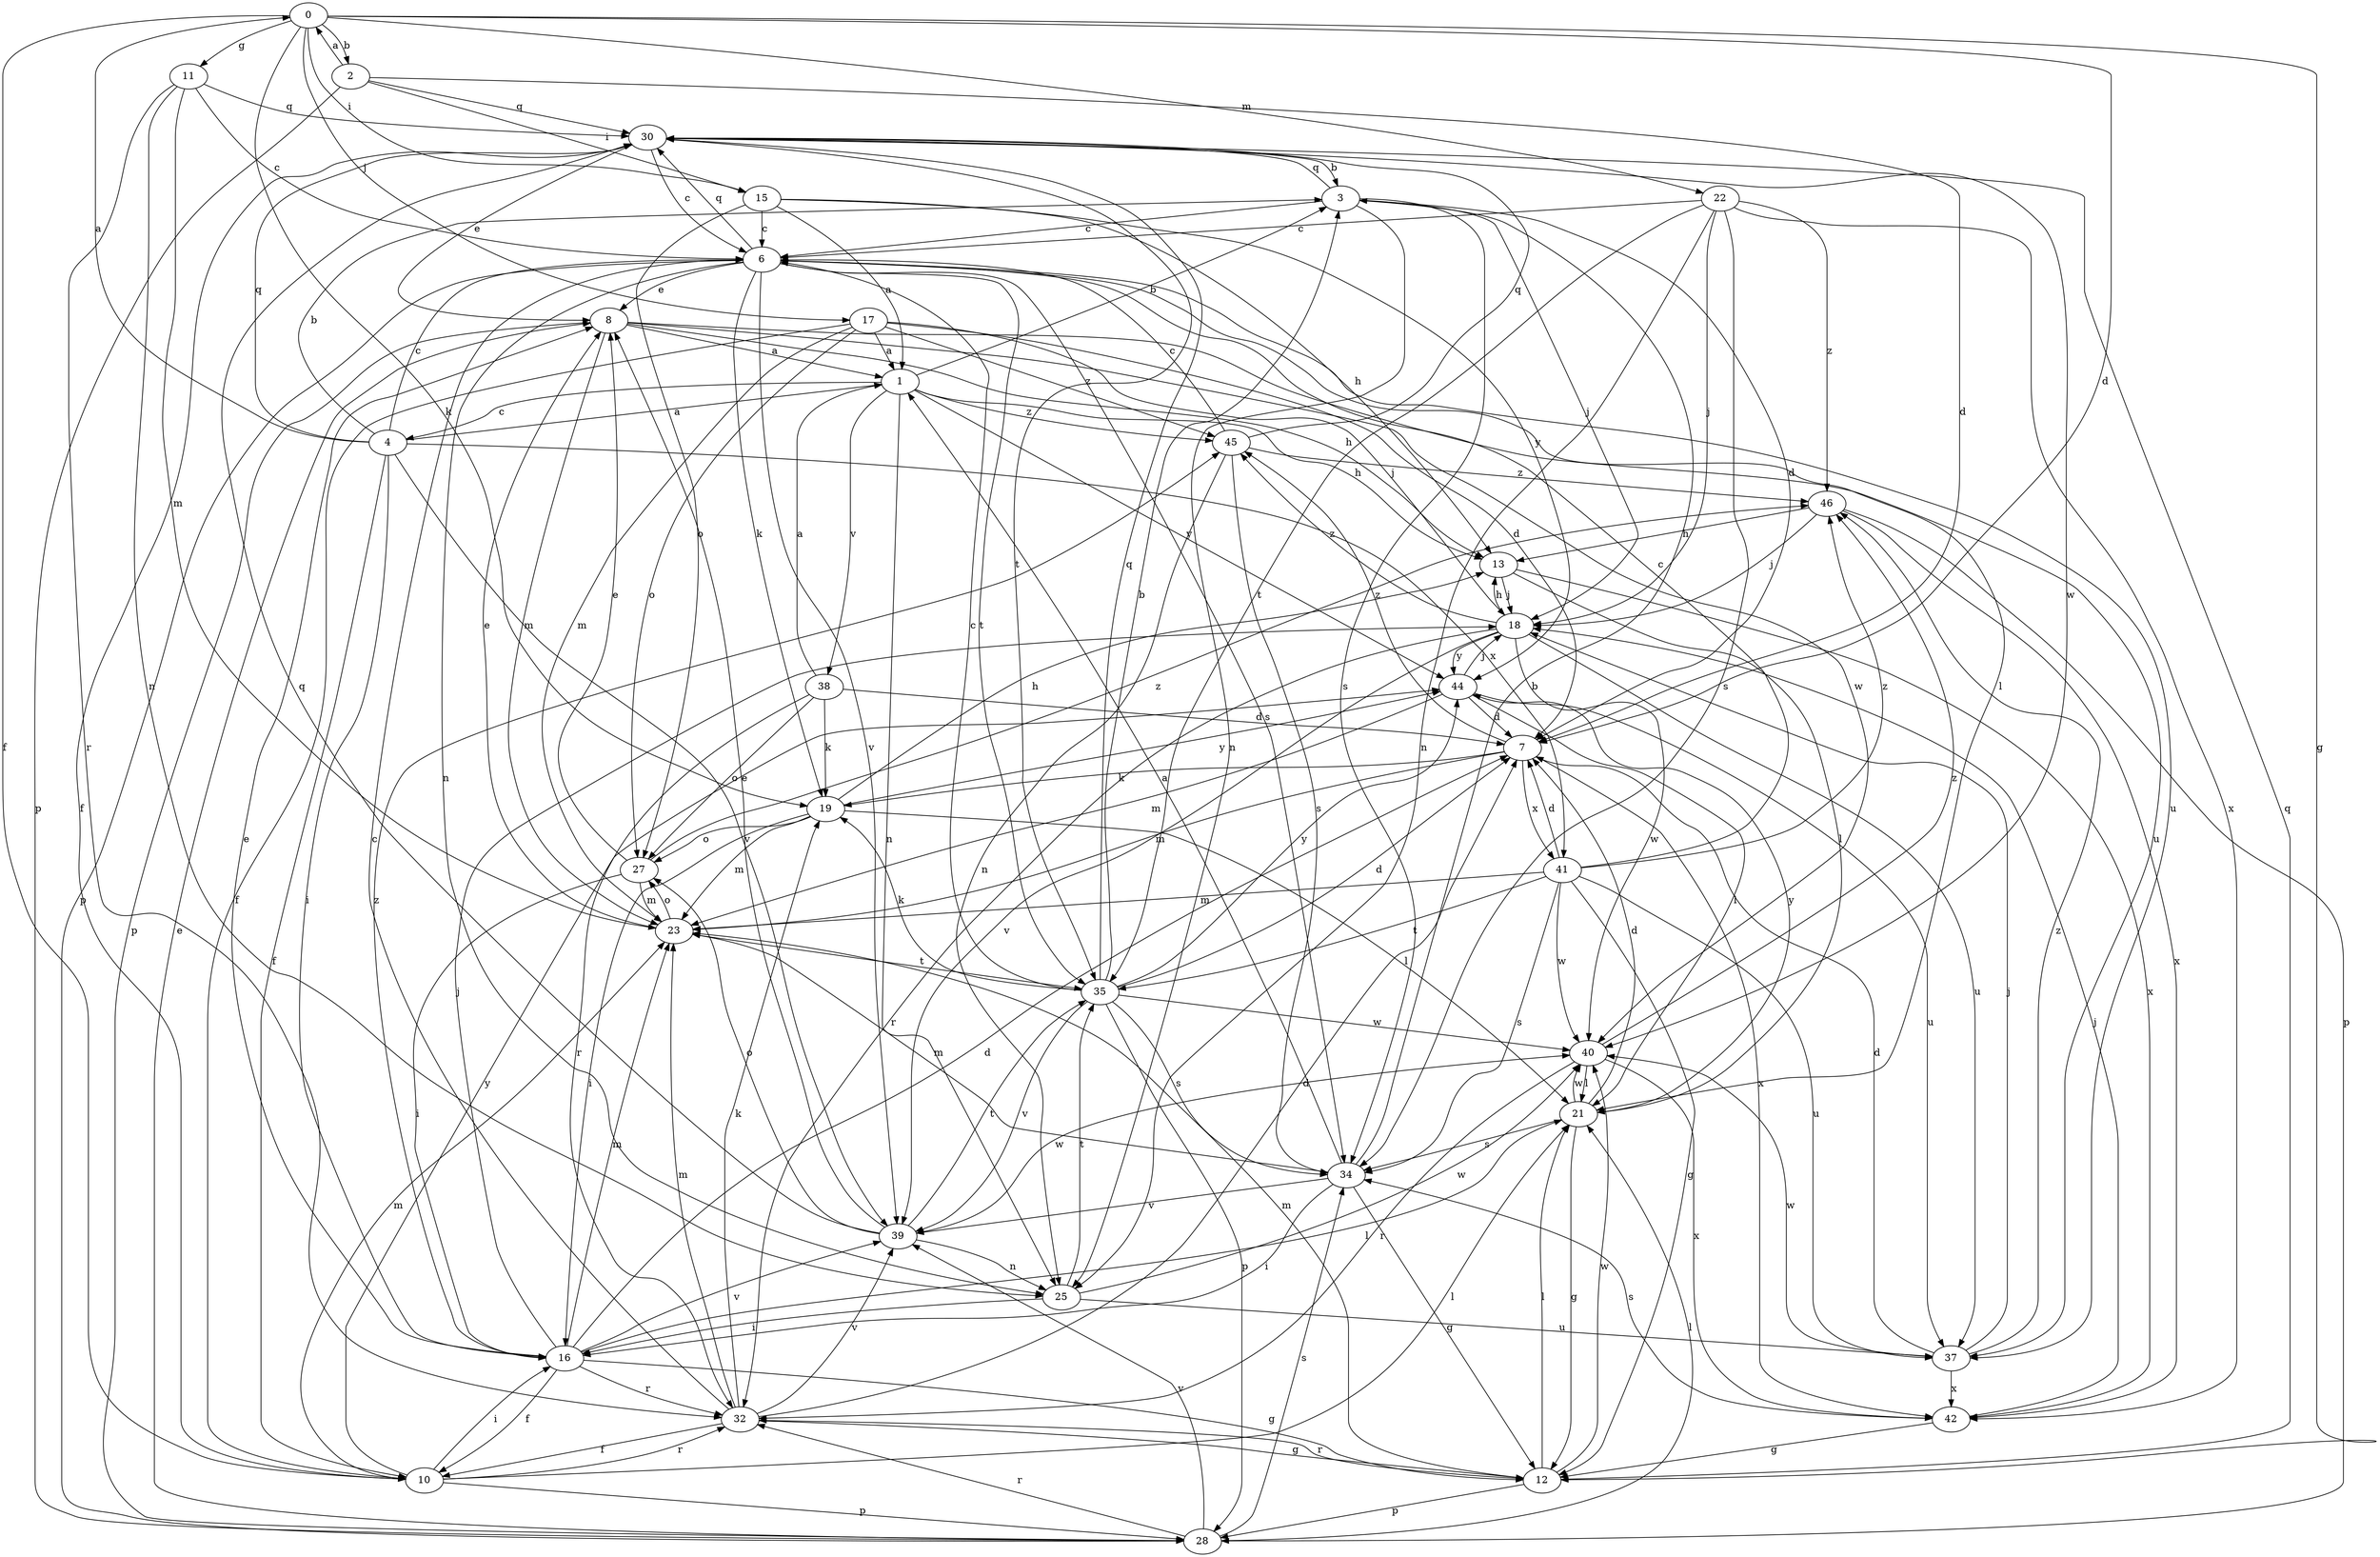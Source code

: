 strict digraph  {
0;
1;
2;
3;
4;
6;
7;
8;
10;
11;
12;
13;
15;
16;
17;
18;
19;
21;
22;
23;
25;
27;
28;
30;
32;
34;
35;
37;
38;
39;
40;
41;
42;
44;
45;
46;
0 -> 2  [label=b];
0 -> 7  [label=d];
0 -> 10  [label=f];
0 -> 11  [label=g];
0 -> 12  [label=g];
0 -> 15  [label=i];
0 -> 17  [label=j];
0 -> 19  [label=k];
0 -> 22  [label=m];
1 -> 3  [label=b];
1 -> 4  [label=c];
1 -> 13  [label=h];
1 -> 25  [label=n];
1 -> 38  [label=v];
1 -> 44  [label=y];
1 -> 45  [label=z];
2 -> 0  [label=a];
2 -> 7  [label=d];
2 -> 15  [label=i];
2 -> 28  [label=p];
2 -> 30  [label=q];
3 -> 6  [label=c];
3 -> 7  [label=d];
3 -> 18  [label=j];
3 -> 25  [label=n];
3 -> 30  [label=q];
3 -> 34  [label=s];
4 -> 0  [label=a];
4 -> 1  [label=a];
4 -> 3  [label=b];
4 -> 6  [label=c];
4 -> 10  [label=f];
4 -> 16  [label=i];
4 -> 30  [label=q];
4 -> 39  [label=v];
4 -> 41  [label=x];
6 -> 8  [label=e];
6 -> 19  [label=k];
6 -> 21  [label=l];
6 -> 25  [label=n];
6 -> 28  [label=p];
6 -> 30  [label=q];
6 -> 34  [label=s];
6 -> 35  [label=t];
6 -> 37  [label=u];
6 -> 39  [label=v];
7 -> 19  [label=k];
7 -> 23  [label=m];
7 -> 41  [label=x];
7 -> 42  [label=x];
7 -> 45  [label=z];
8 -> 1  [label=a];
8 -> 13  [label=h];
8 -> 23  [label=m];
8 -> 28  [label=p];
8 -> 37  [label=u];
8 -> 40  [label=w];
10 -> 16  [label=i];
10 -> 21  [label=l];
10 -> 23  [label=m];
10 -> 28  [label=p];
10 -> 32  [label=r];
10 -> 44  [label=y];
11 -> 6  [label=c];
11 -> 23  [label=m];
11 -> 25  [label=n];
11 -> 30  [label=q];
11 -> 32  [label=r];
12 -> 21  [label=l];
12 -> 23  [label=m];
12 -> 28  [label=p];
12 -> 30  [label=q];
12 -> 32  [label=r];
12 -> 40  [label=w];
13 -> 18  [label=j];
13 -> 21  [label=l];
13 -> 42  [label=x];
15 -> 1  [label=a];
15 -> 6  [label=c];
15 -> 13  [label=h];
15 -> 27  [label=o];
15 -> 44  [label=y];
16 -> 7  [label=d];
16 -> 8  [label=e];
16 -> 10  [label=f];
16 -> 12  [label=g];
16 -> 18  [label=j];
16 -> 21  [label=l];
16 -> 23  [label=m];
16 -> 32  [label=r];
16 -> 39  [label=v];
16 -> 45  [label=z];
17 -> 1  [label=a];
17 -> 7  [label=d];
17 -> 10  [label=f];
17 -> 18  [label=j];
17 -> 23  [label=m];
17 -> 27  [label=o];
17 -> 45  [label=z];
18 -> 13  [label=h];
18 -> 32  [label=r];
18 -> 37  [label=u];
18 -> 39  [label=v];
18 -> 40  [label=w];
18 -> 44  [label=y];
18 -> 45  [label=z];
19 -> 13  [label=h];
19 -> 16  [label=i];
19 -> 21  [label=l];
19 -> 23  [label=m];
19 -> 27  [label=o];
19 -> 44  [label=y];
21 -> 7  [label=d];
21 -> 12  [label=g];
21 -> 34  [label=s];
21 -> 40  [label=w];
21 -> 44  [label=y];
22 -> 6  [label=c];
22 -> 18  [label=j];
22 -> 25  [label=n];
22 -> 34  [label=s];
22 -> 35  [label=t];
22 -> 42  [label=x];
22 -> 46  [label=z];
23 -> 8  [label=e];
23 -> 27  [label=o];
23 -> 35  [label=t];
25 -> 16  [label=i];
25 -> 35  [label=t];
25 -> 37  [label=u];
25 -> 40  [label=w];
27 -> 8  [label=e];
27 -> 16  [label=i];
27 -> 23  [label=m];
27 -> 46  [label=z];
28 -> 8  [label=e];
28 -> 21  [label=l];
28 -> 32  [label=r];
28 -> 34  [label=s];
28 -> 39  [label=v];
30 -> 3  [label=b];
30 -> 6  [label=c];
30 -> 8  [label=e];
30 -> 10  [label=f];
30 -> 35  [label=t];
30 -> 40  [label=w];
32 -> 6  [label=c];
32 -> 7  [label=d];
32 -> 10  [label=f];
32 -> 12  [label=g];
32 -> 19  [label=k];
32 -> 23  [label=m];
32 -> 39  [label=v];
34 -> 1  [label=a];
34 -> 3  [label=b];
34 -> 12  [label=g];
34 -> 16  [label=i];
34 -> 23  [label=m];
34 -> 39  [label=v];
35 -> 3  [label=b];
35 -> 6  [label=c];
35 -> 7  [label=d];
35 -> 19  [label=k];
35 -> 28  [label=p];
35 -> 30  [label=q];
35 -> 34  [label=s];
35 -> 39  [label=v];
35 -> 40  [label=w];
35 -> 44  [label=y];
37 -> 7  [label=d];
37 -> 18  [label=j];
37 -> 40  [label=w];
37 -> 42  [label=x];
37 -> 46  [label=z];
38 -> 1  [label=a];
38 -> 7  [label=d];
38 -> 19  [label=k];
38 -> 27  [label=o];
38 -> 32  [label=r];
39 -> 8  [label=e];
39 -> 25  [label=n];
39 -> 27  [label=o];
39 -> 30  [label=q];
39 -> 35  [label=t];
39 -> 40  [label=w];
40 -> 21  [label=l];
40 -> 32  [label=r];
40 -> 42  [label=x];
40 -> 46  [label=z];
41 -> 6  [label=c];
41 -> 7  [label=d];
41 -> 12  [label=g];
41 -> 23  [label=m];
41 -> 34  [label=s];
41 -> 35  [label=t];
41 -> 37  [label=u];
41 -> 40  [label=w];
41 -> 46  [label=z];
42 -> 12  [label=g];
42 -> 18  [label=j];
42 -> 34  [label=s];
44 -> 7  [label=d];
44 -> 18  [label=j];
44 -> 21  [label=l];
44 -> 23  [label=m];
44 -> 37  [label=u];
45 -> 6  [label=c];
45 -> 25  [label=n];
45 -> 30  [label=q];
45 -> 34  [label=s];
45 -> 46  [label=z];
46 -> 13  [label=h];
46 -> 18  [label=j];
46 -> 28  [label=p];
46 -> 42  [label=x];
}
